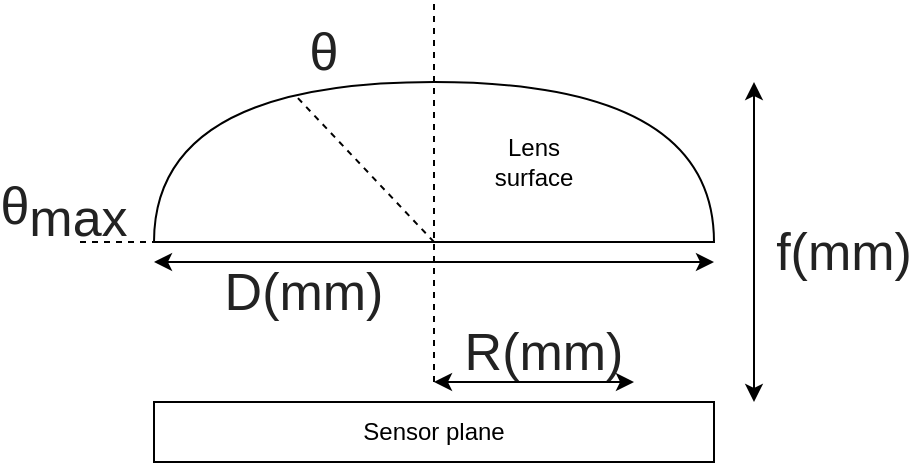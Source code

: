 <mxfile version="13.4.5" type="device"><diagram id="TIOgEpubr_bWjPkUfqG0" name="Page-1"><mxGraphModel dx="1426" dy="860" grid="1" gridSize="10" guides="1" tooltips="1" connect="1" arrows="1" fold="1" page="1" pageScale="1" pageWidth="827" pageHeight="1169" math="0" shadow="0"><root><mxCell id="0"/><mxCell id="1" parent="0"/><mxCell id="-TnRSgXPjoACO2Pww5AT-1" value="" style="shape=or;whiteSpace=wrap;html=1;rotation=-90;" vertex="1" parent="1"><mxGeometry x="380" y="260" width="80" height="280" as="geometry"/></mxCell><mxCell id="-TnRSgXPjoACO2Pww5AT-2" value="Sensor plane" style="rounded=0;whiteSpace=wrap;html=1;" vertex="1" parent="1"><mxGeometry x="280" y="520" width="280" height="30" as="geometry"/></mxCell><mxCell id="-TnRSgXPjoACO2Pww5AT-3" value="" style="endArrow=none;dashed=1;html=1;" edge="1" parent="1"><mxGeometry width="50" height="50" relative="1" as="geometry"><mxPoint x="420" y="510" as="sourcePoint"/><mxPoint x="420" y="320" as="targetPoint"/></mxGeometry></mxCell><mxCell id="-TnRSgXPjoACO2Pww5AT-4" value="" style="endArrow=none;dashed=1;html=1;entryX=0.925;entryY=0.25;entryDx=0;entryDy=0;entryPerimeter=0;" edge="1" parent="1" target="-TnRSgXPjoACO2Pww5AT-1"><mxGeometry width="50" height="50" relative="1" as="geometry"><mxPoint x="420" y="440" as="sourcePoint"/><mxPoint x="336" y="364" as="targetPoint"/></mxGeometry></mxCell><mxCell id="-TnRSgXPjoACO2Pww5AT-5" value="&lt;span style=&quot;color: rgb(34, 34, 34); font-family: arial, sans-serif; font-size: 26px; text-align: left; background-color: rgb(255, 255, 255);&quot;&gt;θ&lt;/span&gt;" style="text;html=1;strokeColor=none;fillColor=none;align=center;verticalAlign=middle;whiteSpace=wrap;rounded=0;fontSize=26;" vertex="1" parent="1"><mxGeometry x="340" y="330" width="50" height="30" as="geometry"/></mxCell><mxCell id="-TnRSgXPjoACO2Pww5AT-6" value="&lt;span style=&quot;color: rgb(34, 34, 34); font-family: arial, sans-serif; font-size: 26px; text-align: left; background-color: rgb(255, 255, 255);&quot;&gt;θ&lt;sub style=&quot;font-size: 26px;&quot;&gt;max&lt;/sub&gt;&lt;/span&gt;" style="text;html=1;strokeColor=none;fillColor=none;align=center;verticalAlign=middle;whiteSpace=wrap;rounded=0;fontSize=26;" vertex="1" parent="1"><mxGeometry x="210" y="410" width="50" height="30" as="geometry"/></mxCell><mxCell id="-TnRSgXPjoACO2Pww5AT-7" value="&lt;div style=&quot;text-align: left; font-size: 26px;&quot;&gt;&lt;font color=&quot;#222222&quot; face=&quot;arial, sans-serif&quot; style=&quot;font-size: 26px;&quot;&gt;&lt;span style=&quot;background-color: rgb(255, 255, 255); font-size: 26px;&quot;&gt;f(mm)&lt;/span&gt;&lt;/font&gt;&lt;/div&gt;" style="text;html=1;strokeColor=none;fillColor=none;align=center;verticalAlign=middle;whiteSpace=wrap;rounded=0;fontSize=26;" vertex="1" parent="1"><mxGeometry x="600" y="430" width="50" height="30" as="geometry"/></mxCell><mxCell id="-TnRSgXPjoACO2Pww5AT-8" value="&lt;div style=&quot;text-align: left; font-size: 26px;&quot;&gt;&lt;font color=&quot;#222222&quot; face=&quot;arial, sans-serif&quot; style=&quot;font-size: 26px;&quot;&gt;&lt;span style=&quot;background-color: rgb(255, 255, 255); font-size: 26px;&quot;&gt;R(mm)&lt;/span&gt;&lt;/font&gt;&lt;/div&gt;" style="text;html=1;strokeColor=none;fillColor=none;align=center;verticalAlign=middle;whiteSpace=wrap;rounded=0;fontSize=26;" vertex="1" parent="1"><mxGeometry x="450" y="480" width="50" height="30" as="geometry"/></mxCell><mxCell id="-TnRSgXPjoACO2Pww5AT-9" value="&lt;div style=&quot;text-align: left; font-size: 26px;&quot;&gt;&lt;font color=&quot;#222222&quot; face=&quot;arial, sans-serif&quot; style=&quot;font-size: 26px;&quot;&gt;&lt;span style=&quot;background-color: rgb(255, 255, 255); font-size: 26px;&quot;&gt;D(mm)&lt;/span&gt;&lt;/font&gt;&lt;/div&gt;" style="text;html=1;strokeColor=none;fillColor=none;align=center;verticalAlign=middle;whiteSpace=wrap;rounded=0;fontSize=26;" vertex="1" parent="1"><mxGeometry x="330" y="450" width="50" height="30" as="geometry"/></mxCell><mxCell id="-TnRSgXPjoACO2Pww5AT-10" value="" style="endArrow=none;dashed=1;html=1;exitX=0;exitY=0.5;exitDx=0;exitDy=0;exitPerimeter=0;" edge="1" parent="1" source="-TnRSgXPjoACO2Pww5AT-1"><mxGeometry width="50" height="50" relative="1" as="geometry"><mxPoint x="290" y="480" as="sourcePoint"/><mxPoint x="240" y="440" as="targetPoint"/></mxGeometry></mxCell><mxCell id="-TnRSgXPjoACO2Pww5AT-11" value="" style="endArrow=classic;startArrow=classic;html=1;fontSize=29;" edge="1" parent="1"><mxGeometry width="50" height="50" relative="1" as="geometry"><mxPoint x="280" y="450" as="sourcePoint"/><mxPoint x="560" y="450" as="targetPoint"/></mxGeometry></mxCell><mxCell id="-TnRSgXPjoACO2Pww5AT-12" value="" style="endArrow=classic;startArrow=classic;html=1;fontSize=29;" edge="1" parent="1"><mxGeometry width="50" height="50" relative="1" as="geometry"><mxPoint x="580" y="360" as="sourcePoint"/><mxPoint x="580" y="520" as="targetPoint"/></mxGeometry></mxCell><mxCell id="-TnRSgXPjoACO2Pww5AT-13" value="" style="endArrow=classic;startArrow=classic;html=1;fontSize=29;" edge="1" parent="1"><mxGeometry width="50" height="50" relative="1" as="geometry"><mxPoint x="420" y="510" as="sourcePoint"/><mxPoint x="520" y="510" as="targetPoint"/></mxGeometry></mxCell><mxCell id="-TnRSgXPjoACO2Pww5AT-14" value="Lens surface" style="text;html=1;strokeColor=none;fillColor=none;align=center;verticalAlign=middle;whiteSpace=wrap;rounded=0;fontSize=12;" vertex="1" parent="1"><mxGeometry x="450" y="390" width="40" height="20" as="geometry"/></mxCell></root></mxGraphModel></diagram></mxfile>
